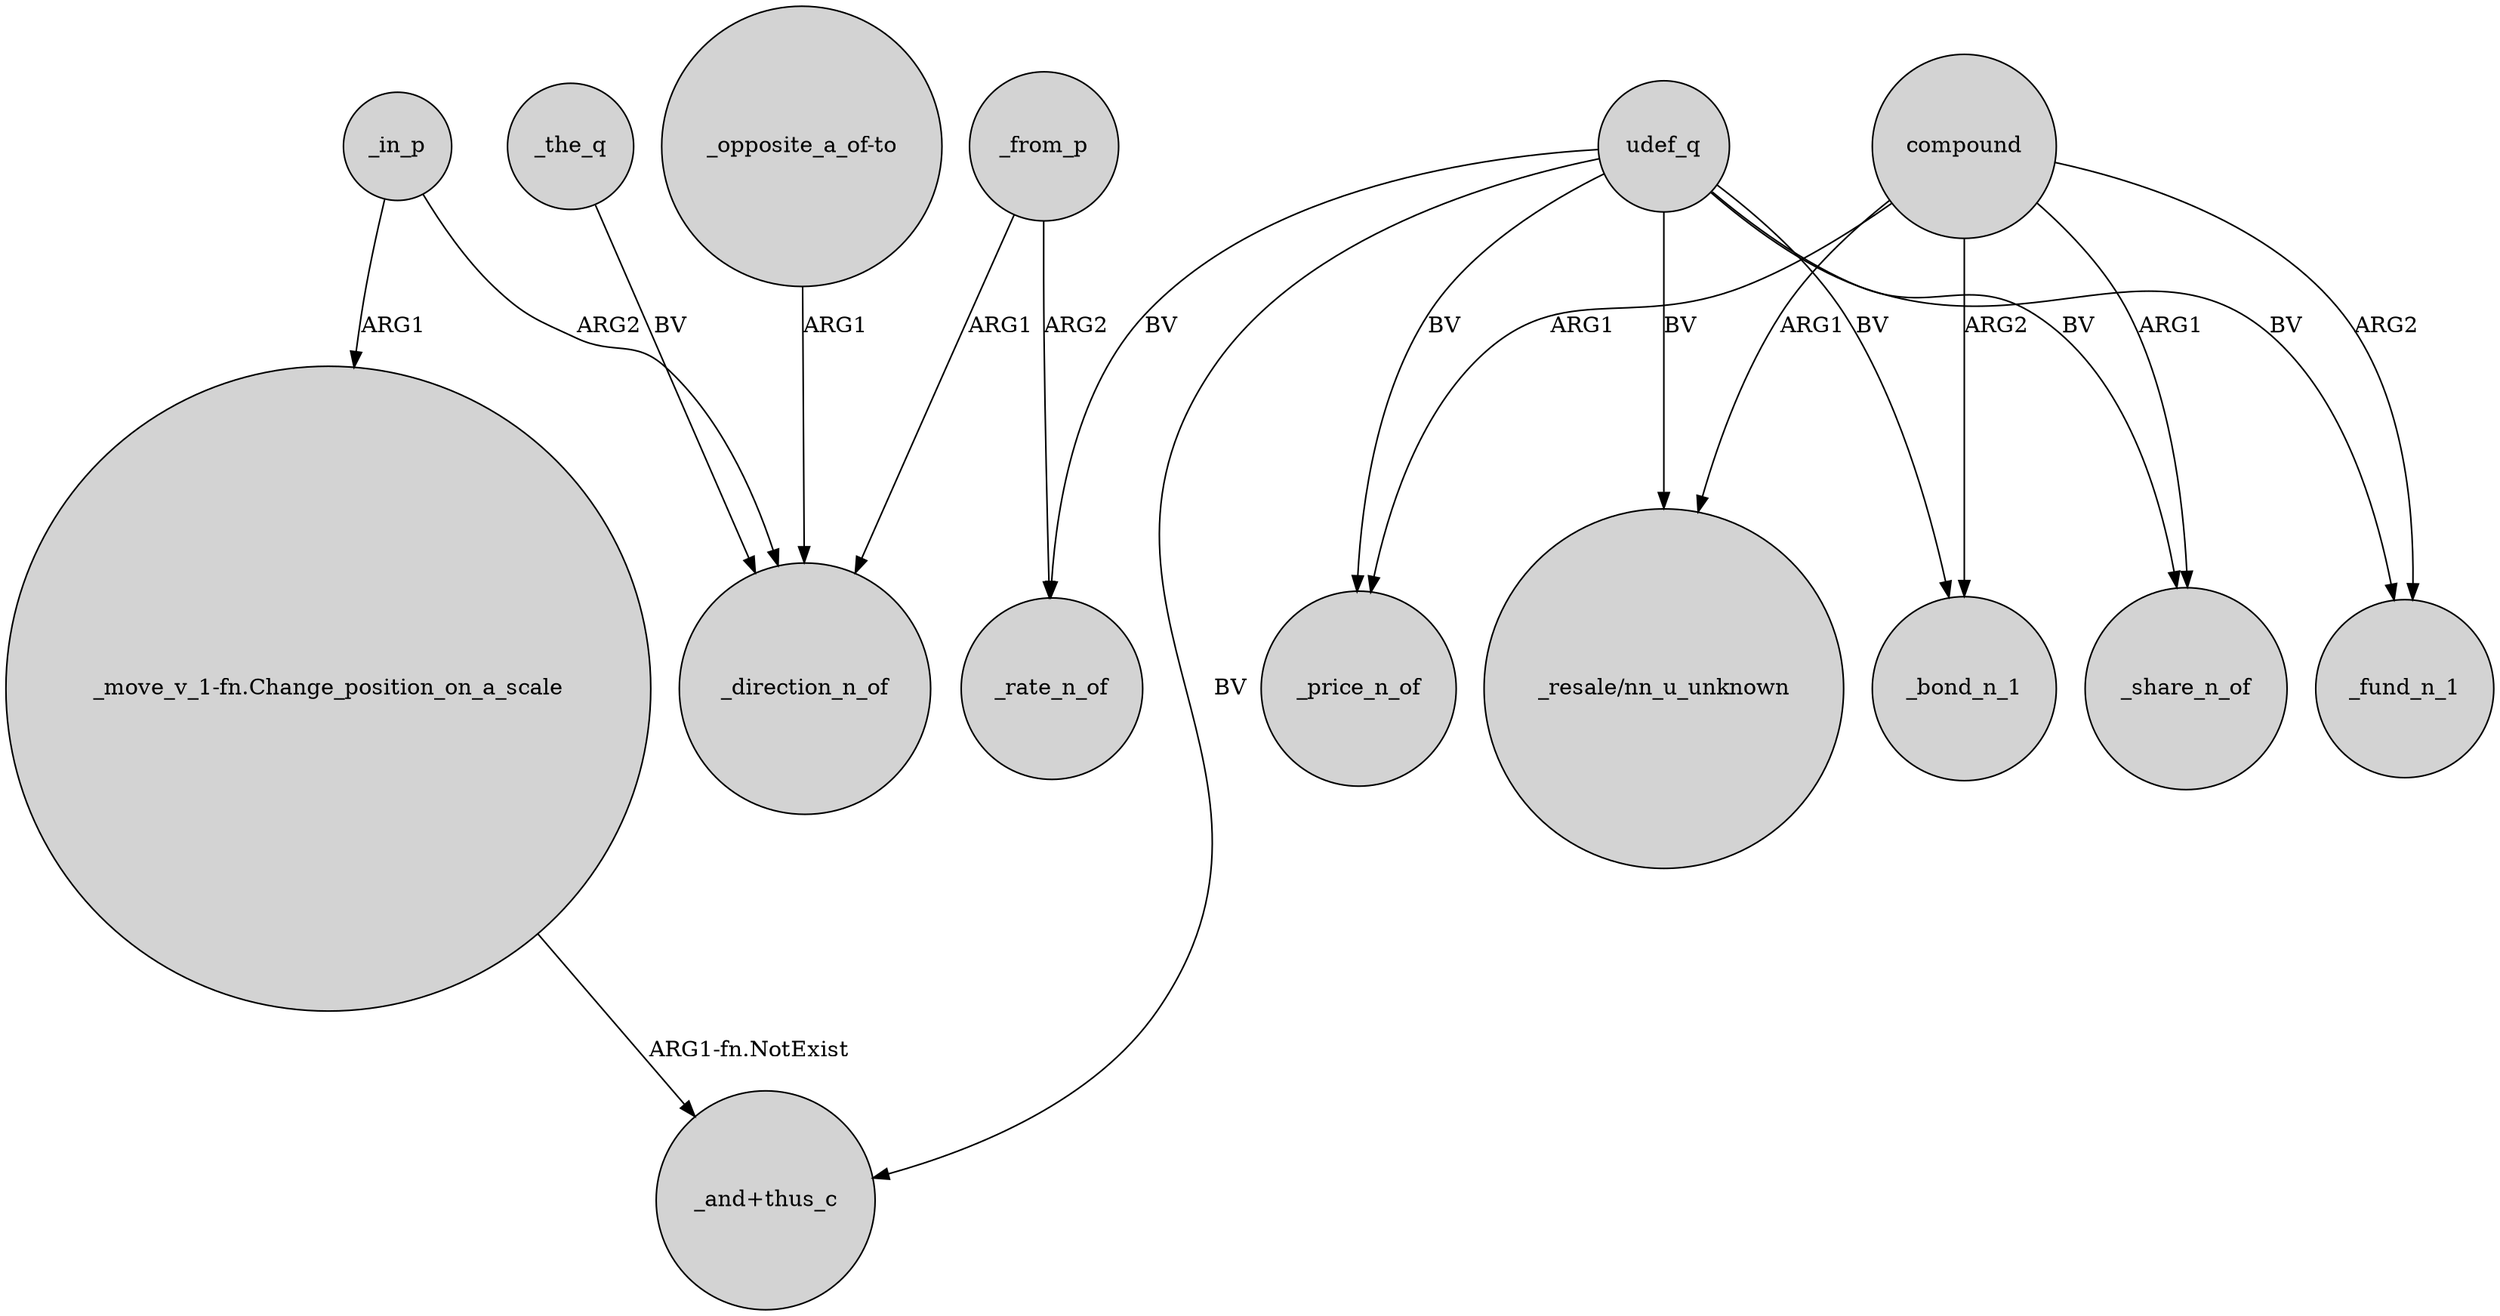 digraph {
	node [shape=circle style=filled]
	udef_q -> "_and+thus_c" [label=BV]
	udef_q -> _price_n_of [label=BV]
	_in_p -> _direction_n_of [label=ARG2]
	"_opposite_a_of-to" -> _direction_n_of [label=ARG1]
	udef_q -> _rate_n_of [label=BV]
	udef_q -> "_resale/nn_u_unknown" [label=BV]
	compound -> "_resale/nn_u_unknown" [label=ARG1]
	compound -> _fund_n_1 [label=ARG2]
	_in_p -> "_move_v_1-fn.Change_position_on_a_scale" [label=ARG1]
	_from_p -> _direction_n_of [label=ARG1]
	_from_p -> _rate_n_of [label=ARG2]
	udef_q -> _bond_n_1 [label=BV]
	"_move_v_1-fn.Change_position_on_a_scale" -> "_and+thus_c" [label="ARG1-fn.NotExist"]
	_the_q -> _direction_n_of [label=BV]
	compound -> _share_n_of [label=ARG1]
	udef_q -> _fund_n_1 [label=BV]
	udef_q -> _share_n_of [label=BV]
	compound -> _bond_n_1 [label=ARG2]
	compound -> _price_n_of [label=ARG1]
}
